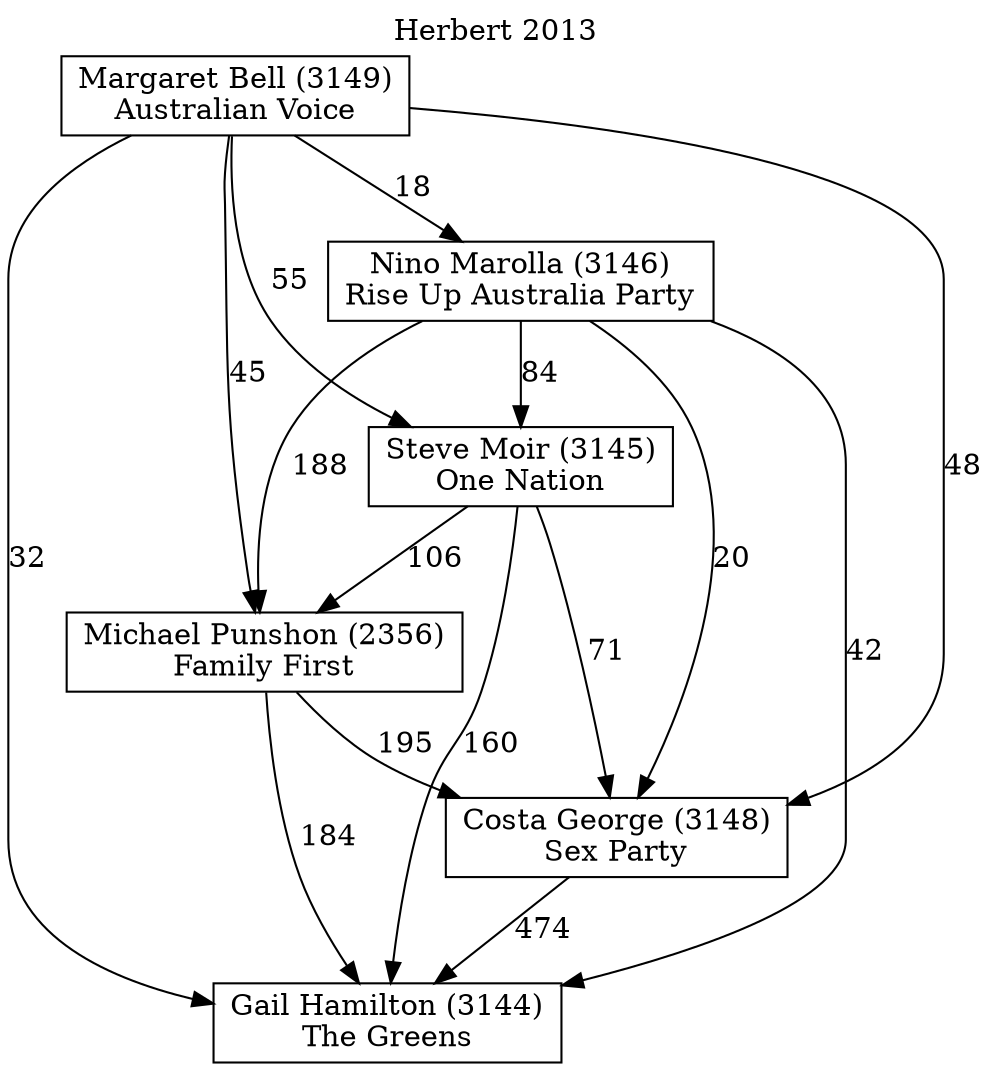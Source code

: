 // House preference flow
digraph "Gail Hamilton (3144)_Herbert_2013" {
	graph [label="Herbert 2013" labelloc=t mclimit=10]
	node [shape=box]
	"Gail Hamilton (3144)" [label="Gail Hamilton (3144)
The Greens"]
	"Costa George (3148)" [label="Costa George (3148)
Sex Party"]
	"Michael Punshon (2356)" [label="Michael Punshon (2356)
Family First"]
	"Steve Moir (3145)" [label="Steve Moir (3145)
One Nation"]
	"Nino Marolla (3146)" [label="Nino Marolla (3146)
Rise Up Australia Party"]
	"Margaret Bell (3149)" [label="Margaret Bell (3149)
Australian Voice"]
	"Gail Hamilton (3144)" [label="Gail Hamilton (3144)
The Greens"]
	"Michael Punshon (2356)" [label="Michael Punshon (2356)
Family First"]
	"Steve Moir (3145)" [label="Steve Moir (3145)
One Nation"]
	"Nino Marolla (3146)" [label="Nino Marolla (3146)
Rise Up Australia Party"]
	"Margaret Bell (3149)" [label="Margaret Bell (3149)
Australian Voice"]
	"Gail Hamilton (3144)" [label="Gail Hamilton (3144)
The Greens"]
	"Steve Moir (3145)" [label="Steve Moir (3145)
One Nation"]
	"Nino Marolla (3146)" [label="Nino Marolla (3146)
Rise Up Australia Party"]
	"Margaret Bell (3149)" [label="Margaret Bell (3149)
Australian Voice"]
	"Gail Hamilton (3144)" [label="Gail Hamilton (3144)
The Greens"]
	"Nino Marolla (3146)" [label="Nino Marolla (3146)
Rise Up Australia Party"]
	"Margaret Bell (3149)" [label="Margaret Bell (3149)
Australian Voice"]
	"Gail Hamilton (3144)" [label="Gail Hamilton (3144)
The Greens"]
	"Margaret Bell (3149)" [label="Margaret Bell (3149)
Australian Voice"]
	"Margaret Bell (3149)" [label="Margaret Bell (3149)
Australian Voice"]
	"Nino Marolla (3146)" [label="Nino Marolla (3146)
Rise Up Australia Party"]
	"Margaret Bell (3149)" [label="Margaret Bell (3149)
Australian Voice"]
	"Margaret Bell (3149)" [label="Margaret Bell (3149)
Australian Voice"]
	"Steve Moir (3145)" [label="Steve Moir (3145)
One Nation"]
	"Nino Marolla (3146)" [label="Nino Marolla (3146)
Rise Up Australia Party"]
	"Margaret Bell (3149)" [label="Margaret Bell (3149)
Australian Voice"]
	"Steve Moir (3145)" [label="Steve Moir (3145)
One Nation"]
	"Margaret Bell (3149)" [label="Margaret Bell (3149)
Australian Voice"]
	"Margaret Bell (3149)" [label="Margaret Bell (3149)
Australian Voice"]
	"Nino Marolla (3146)" [label="Nino Marolla (3146)
Rise Up Australia Party"]
	"Margaret Bell (3149)" [label="Margaret Bell (3149)
Australian Voice"]
	"Margaret Bell (3149)" [label="Margaret Bell (3149)
Australian Voice"]
	"Michael Punshon (2356)" [label="Michael Punshon (2356)
Family First"]
	"Steve Moir (3145)" [label="Steve Moir (3145)
One Nation"]
	"Nino Marolla (3146)" [label="Nino Marolla (3146)
Rise Up Australia Party"]
	"Margaret Bell (3149)" [label="Margaret Bell (3149)
Australian Voice"]
	"Michael Punshon (2356)" [label="Michael Punshon (2356)
Family First"]
	"Nino Marolla (3146)" [label="Nino Marolla (3146)
Rise Up Australia Party"]
	"Margaret Bell (3149)" [label="Margaret Bell (3149)
Australian Voice"]
	"Michael Punshon (2356)" [label="Michael Punshon (2356)
Family First"]
	"Margaret Bell (3149)" [label="Margaret Bell (3149)
Australian Voice"]
	"Margaret Bell (3149)" [label="Margaret Bell (3149)
Australian Voice"]
	"Nino Marolla (3146)" [label="Nino Marolla (3146)
Rise Up Australia Party"]
	"Margaret Bell (3149)" [label="Margaret Bell (3149)
Australian Voice"]
	"Margaret Bell (3149)" [label="Margaret Bell (3149)
Australian Voice"]
	"Steve Moir (3145)" [label="Steve Moir (3145)
One Nation"]
	"Nino Marolla (3146)" [label="Nino Marolla (3146)
Rise Up Australia Party"]
	"Margaret Bell (3149)" [label="Margaret Bell (3149)
Australian Voice"]
	"Steve Moir (3145)" [label="Steve Moir (3145)
One Nation"]
	"Margaret Bell (3149)" [label="Margaret Bell (3149)
Australian Voice"]
	"Margaret Bell (3149)" [label="Margaret Bell (3149)
Australian Voice"]
	"Nino Marolla (3146)" [label="Nino Marolla (3146)
Rise Up Australia Party"]
	"Margaret Bell (3149)" [label="Margaret Bell (3149)
Australian Voice"]
	"Margaret Bell (3149)" [label="Margaret Bell (3149)
Australian Voice"]
	"Costa George (3148)" [label="Costa George (3148)
Sex Party"]
	"Michael Punshon (2356)" [label="Michael Punshon (2356)
Family First"]
	"Steve Moir (3145)" [label="Steve Moir (3145)
One Nation"]
	"Nino Marolla (3146)" [label="Nino Marolla (3146)
Rise Up Australia Party"]
	"Margaret Bell (3149)" [label="Margaret Bell (3149)
Australian Voice"]
	"Costa George (3148)" [label="Costa George (3148)
Sex Party"]
	"Steve Moir (3145)" [label="Steve Moir (3145)
One Nation"]
	"Nino Marolla (3146)" [label="Nino Marolla (3146)
Rise Up Australia Party"]
	"Margaret Bell (3149)" [label="Margaret Bell (3149)
Australian Voice"]
	"Costa George (3148)" [label="Costa George (3148)
Sex Party"]
	"Nino Marolla (3146)" [label="Nino Marolla (3146)
Rise Up Australia Party"]
	"Margaret Bell (3149)" [label="Margaret Bell (3149)
Australian Voice"]
	"Costa George (3148)" [label="Costa George (3148)
Sex Party"]
	"Margaret Bell (3149)" [label="Margaret Bell (3149)
Australian Voice"]
	"Margaret Bell (3149)" [label="Margaret Bell (3149)
Australian Voice"]
	"Nino Marolla (3146)" [label="Nino Marolla (3146)
Rise Up Australia Party"]
	"Margaret Bell (3149)" [label="Margaret Bell (3149)
Australian Voice"]
	"Margaret Bell (3149)" [label="Margaret Bell (3149)
Australian Voice"]
	"Steve Moir (3145)" [label="Steve Moir (3145)
One Nation"]
	"Nino Marolla (3146)" [label="Nino Marolla (3146)
Rise Up Australia Party"]
	"Margaret Bell (3149)" [label="Margaret Bell (3149)
Australian Voice"]
	"Steve Moir (3145)" [label="Steve Moir (3145)
One Nation"]
	"Margaret Bell (3149)" [label="Margaret Bell (3149)
Australian Voice"]
	"Margaret Bell (3149)" [label="Margaret Bell (3149)
Australian Voice"]
	"Nino Marolla (3146)" [label="Nino Marolla (3146)
Rise Up Australia Party"]
	"Margaret Bell (3149)" [label="Margaret Bell (3149)
Australian Voice"]
	"Margaret Bell (3149)" [label="Margaret Bell (3149)
Australian Voice"]
	"Michael Punshon (2356)" [label="Michael Punshon (2356)
Family First"]
	"Steve Moir (3145)" [label="Steve Moir (3145)
One Nation"]
	"Nino Marolla (3146)" [label="Nino Marolla (3146)
Rise Up Australia Party"]
	"Margaret Bell (3149)" [label="Margaret Bell (3149)
Australian Voice"]
	"Michael Punshon (2356)" [label="Michael Punshon (2356)
Family First"]
	"Nino Marolla (3146)" [label="Nino Marolla (3146)
Rise Up Australia Party"]
	"Margaret Bell (3149)" [label="Margaret Bell (3149)
Australian Voice"]
	"Michael Punshon (2356)" [label="Michael Punshon (2356)
Family First"]
	"Margaret Bell (3149)" [label="Margaret Bell (3149)
Australian Voice"]
	"Margaret Bell (3149)" [label="Margaret Bell (3149)
Australian Voice"]
	"Nino Marolla (3146)" [label="Nino Marolla (3146)
Rise Up Australia Party"]
	"Margaret Bell (3149)" [label="Margaret Bell (3149)
Australian Voice"]
	"Margaret Bell (3149)" [label="Margaret Bell (3149)
Australian Voice"]
	"Steve Moir (3145)" [label="Steve Moir (3145)
One Nation"]
	"Nino Marolla (3146)" [label="Nino Marolla (3146)
Rise Up Australia Party"]
	"Margaret Bell (3149)" [label="Margaret Bell (3149)
Australian Voice"]
	"Steve Moir (3145)" [label="Steve Moir (3145)
One Nation"]
	"Margaret Bell (3149)" [label="Margaret Bell (3149)
Australian Voice"]
	"Margaret Bell (3149)" [label="Margaret Bell (3149)
Australian Voice"]
	"Nino Marolla (3146)" [label="Nino Marolla (3146)
Rise Up Australia Party"]
	"Margaret Bell (3149)" [label="Margaret Bell (3149)
Australian Voice"]
	"Margaret Bell (3149)" [label="Margaret Bell (3149)
Australian Voice"]
	"Costa George (3148)" -> "Gail Hamilton (3144)" [label=474]
	"Michael Punshon (2356)" -> "Costa George (3148)" [label=195]
	"Steve Moir (3145)" -> "Michael Punshon (2356)" [label=106]
	"Nino Marolla (3146)" -> "Steve Moir (3145)" [label=84]
	"Margaret Bell (3149)" -> "Nino Marolla (3146)" [label=18]
	"Michael Punshon (2356)" -> "Gail Hamilton (3144)" [label=184]
	"Steve Moir (3145)" -> "Gail Hamilton (3144)" [label=160]
	"Nino Marolla (3146)" -> "Gail Hamilton (3144)" [label=42]
	"Margaret Bell (3149)" -> "Gail Hamilton (3144)" [label=32]
	"Margaret Bell (3149)" -> "Steve Moir (3145)" [label=55]
	"Nino Marolla (3146)" -> "Michael Punshon (2356)" [label=188]
	"Margaret Bell (3149)" -> "Michael Punshon (2356)" [label=45]
	"Steve Moir (3145)" -> "Costa George (3148)" [label=71]
	"Nino Marolla (3146)" -> "Costa George (3148)" [label=20]
	"Margaret Bell (3149)" -> "Costa George (3148)" [label=48]
}
